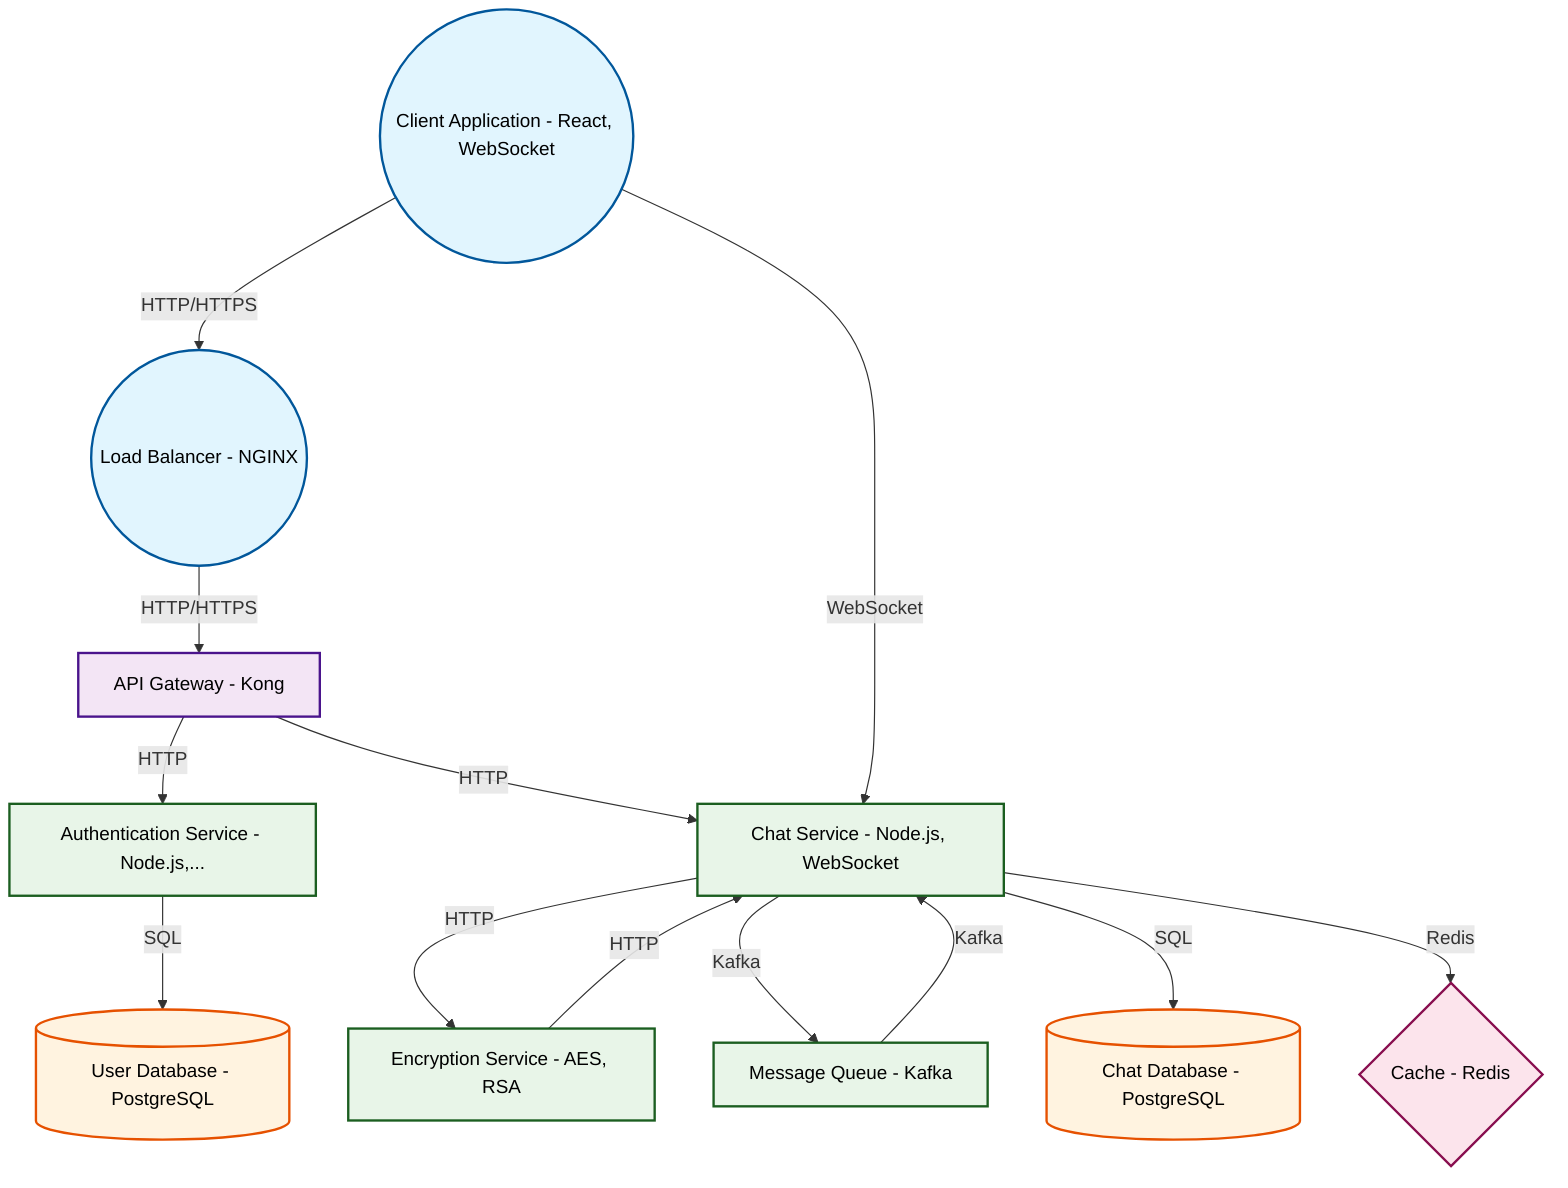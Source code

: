 graph TB

    %% Professional Software Architecture Styling
    classDef userInterface fill:#e1f5fe,stroke:#01579b,stroke-width:2px,color:#000
    classDef apiLayer fill:#f3e5f5,stroke:#4a148c,stroke-width:2px,color:#000
    classDef service fill:#e8f5e8,stroke:#1b5e20,stroke-width:2px,color:#000
    classDef database fill:#fff3e0,stroke:#e65100,stroke-width:2px,color:#000
    classDef cache fill:#fce4ec,stroke:#880e4f,stroke-width:2px,color:#000
    classDef external fill:#f1f8e9,stroke:#33691e,stroke-width:2px,color:#000

    lb1((Load Balancer - NGINX))
    api_gateway[API Gateway - Kong]
    auth_service[Authentication Service - Node.js,...]
    chat_service[Chat Service - Node.js, WebSocket]
    encryption_service[Encryption Service - AES, RSA]
    message_queue[Message Queue - Kafka]
    user_db[(User Database - PostgreSQL)]
    chat_db[(Chat Database - PostgreSQL)]
    cache{Cache - Redis}
    client((Client Application - React, WebSocket))

    client -->|HTTP/HTTPS| lb1
    lb1 -->|HTTP/HTTPS| api_gateway
    api_gateway -->|HTTP| auth_service
    api_gateway -->|HTTP| chat_service
    chat_service -->|HTTP| encryption_service
    chat_service -->|Kafka| message_queue
    message_queue -->|Kafka| chat_service
    chat_service -->|SQL| chat_db
    auth_service -->|SQL| user_db
    chat_service -->|Redis| cache
    client -->|WebSocket| chat_service
    encryption_service -->|HTTP| chat_service

    class lb1 userInterface
    class api_gateway apiLayer
    class auth_service service
    class chat_service service
    class encryption_service service
    class message_queue service
    class user_db database
    class chat_db database
    class cache cache
    class client userInterface